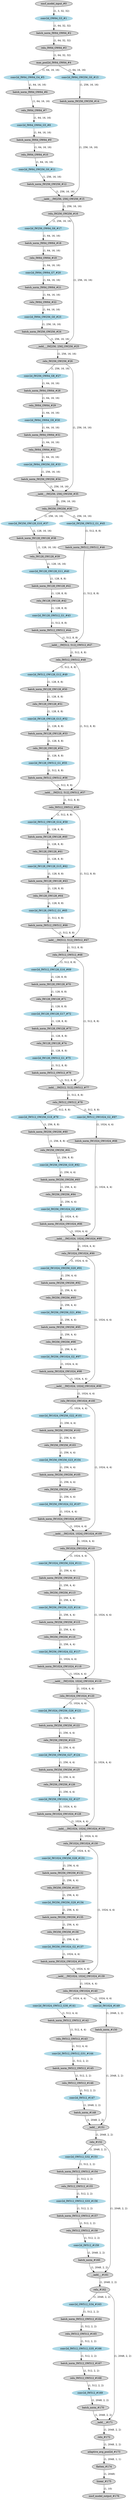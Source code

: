 strict digraph  {
"0 /nncf_model_input_0" [id=0, label="nncf_model_input_#0", style=filled, type=nncf_model_input];
"1 ResNet/NNCFConv2d[conv1]/conv2d_0" [color=lightblue, id=1, label="conv2d_OW64_G3_#1", style=filled, type=conv2d];
"2 ResNet/NNCFBatchNorm[bn1]/batch_norm_0" [id=2, label="batch_norm_IW64_OW64_#2", style=filled, type=batch_norm];
"3 ResNet/relu_0" [id=3, label="relu_IW64_OW64_#3", style=filled, type=relu];
"4 ResNet/MaxPool2d[maxpool]/max_pool2d_0" [id=4, label="max_pool2d_IW64_OW64_#4", style=filled, type=max_pool2d];
"5 ResNet/Sequential[layer1]/Bottleneck[0]/NNCFConv2d[conv1]/conv2d_0" [color=lightblue, id=5, label="conv2d_IW64_OW64_G4_#5", style=filled, type=conv2d];
"6 ResNet/Sequential[layer1]/Bottleneck[0]/NNCFBatchNorm[bn1]/batch_norm_0" [id=6, label="batch_norm_IW64_OW64_#6", style=filled, type=batch_norm];
"7 ResNet/Sequential[layer1]/Bottleneck[0]/relu_0" [id=7, label="relu_IW64_OW64_#7", style=filled, type=relu];
"8 ResNet/Sequential[layer1]/Bottleneck[0]/NNCFConv2d[conv2]/conv2d_0" [color=lightblue, id=8, label="conv2d_IW64_OW64_G5_#8", style=filled, type=conv2d];
"9 ResNet/Sequential[layer1]/Bottleneck[0]/NNCFBatchNorm[bn2]/batch_norm_0" [id=9, label="batch_norm_IW64_OW64_#9", style=filled, type=batch_norm];
"10 ResNet/Sequential[layer1]/Bottleneck[0]/relu_1" [id=10, label="relu_IW64_OW64_#10", style=filled, type=relu];
"11 ResNet/Sequential[layer1]/Bottleneck[0]/NNCFConv2d[conv3]/conv2d_0" [color=lightblue, id=11, label="conv2d_IW64_OW256_G0_#11", style=filled, type=conv2d];
"12 ResNet/Sequential[layer1]/Bottleneck[0]/NNCFBatchNorm[bn3]/batch_norm_0" [id=12, label="batch_norm_IW256_OW256_#12", style=filled, type=batch_norm];
"13 ResNet/Sequential[layer1]/Bottleneck[0]/Sequential[shortcut]/NNCFConv2d[0]/conv2d_0" [color=lightblue, id=13, label="conv2d_IW64_OW256_G0_#13", style=filled, type=conv2d];
"14 ResNet/Sequential[layer1]/Bottleneck[0]/Sequential[shortcut]/NNCFBatchNorm[1]/batch_norm_0" [id=14, label="batch_norm_IW256_OW256_#14", style=filled, type=batch_norm];
"15 ResNet/Sequential[layer1]/Bottleneck[0]/__iadd___0" [id=15, label="__iadd___IW[256, 256]_OW256_#15", style=filled, type=__iadd__];
"16 ResNet/Sequential[layer1]/Bottleneck[0]/relu_2" [id=16, label="relu_IW256_OW256_#16", style=filled, type=relu];
"17 ResNet/Sequential[layer1]/Bottleneck[1]/NNCFConv2d[conv1]/conv2d_0" [color=lightblue, id=17, label="conv2d_IW256_OW64_G6_#17", style=filled, type=conv2d];
"18 ResNet/Sequential[layer1]/Bottleneck[1]/NNCFBatchNorm[bn1]/batch_norm_0" [id=18, label="batch_norm_IW64_OW64_#18", style=filled, type=batch_norm];
"19 ResNet/Sequential[layer1]/Bottleneck[1]/relu_0" [id=19, label="relu_IW64_OW64_#19", style=filled, type=relu];
"20 ResNet/Sequential[layer1]/Bottleneck[1]/NNCFConv2d[conv2]/conv2d_0" [color=lightblue, id=20, label="conv2d_IW64_OW64_G7_#20", style=filled, type=conv2d];
"21 ResNet/Sequential[layer1]/Bottleneck[1]/NNCFBatchNorm[bn2]/batch_norm_0" [id=21, label="batch_norm_IW64_OW64_#21", style=filled, type=batch_norm];
"22 ResNet/Sequential[layer1]/Bottleneck[1]/relu_1" [id=22, label="relu_IW64_OW64_#22", style=filled, type=relu];
"23 ResNet/Sequential[layer1]/Bottleneck[1]/NNCFConv2d[conv3]/conv2d_0" [color=lightblue, id=23, label="conv2d_IW64_OW256_G0_#23", style=filled, type=conv2d];
"24 ResNet/Sequential[layer1]/Bottleneck[1]/NNCFBatchNorm[bn3]/batch_norm_0" [id=24, label="batch_norm_IW256_OW256_#24", style=filled, type=batch_norm];
"25 ResNet/Sequential[layer1]/Bottleneck[1]/__iadd___0" [id=25, label="__iadd___IW[256, 256]_OW256_#25", style=filled, type=__iadd__];
"26 ResNet/Sequential[layer1]/Bottleneck[1]/relu_2" [id=26, label="relu_IW256_OW256_#26", style=filled, type=relu];
"27 ResNet/Sequential[layer1]/Bottleneck[2]/NNCFConv2d[conv1]/conv2d_0" [color=lightblue, id=27, label="conv2d_IW256_OW64_G8_#27", style=filled, type=conv2d];
"28 ResNet/Sequential[layer1]/Bottleneck[2]/NNCFBatchNorm[bn1]/batch_norm_0" [id=28, label="batch_norm_IW64_OW64_#28", style=filled, type=batch_norm];
"29 ResNet/Sequential[layer1]/Bottleneck[2]/relu_0" [id=29, label="relu_IW64_OW64_#29", style=filled, type=relu];
"30 ResNet/Sequential[layer1]/Bottleneck[2]/NNCFConv2d[conv2]/conv2d_0" [color=lightblue, id=30, label="conv2d_IW64_OW64_G9_#30", style=filled, type=conv2d];
"31 ResNet/Sequential[layer1]/Bottleneck[2]/NNCFBatchNorm[bn2]/batch_norm_0" [id=31, label="batch_norm_IW64_OW64_#31", style=filled, type=batch_norm];
"32 ResNet/Sequential[layer1]/Bottleneck[2]/relu_1" [id=32, label="relu_IW64_OW64_#32", style=filled, type=relu];
"33 ResNet/Sequential[layer1]/Bottleneck[2]/NNCFConv2d[conv3]/conv2d_0" [color=lightblue, id=33, label="conv2d_IW64_OW256_G0_#33", style=filled, type=conv2d];
"34 ResNet/Sequential[layer1]/Bottleneck[2]/NNCFBatchNorm[bn3]/batch_norm_0" [id=34, label="batch_norm_IW256_OW256_#34", style=filled, type=batch_norm];
"35 ResNet/Sequential[layer1]/Bottleneck[2]/__iadd___0" [id=35, label="__iadd___IW[256, 256]_OW256_#35", style=filled, type=__iadd__];
"36 ResNet/Sequential[layer1]/Bottleneck[2]/relu_2" [id=36, label="relu_IW256_OW256_#36", style=filled, type=relu];
"37 ResNet/Sequential[layer2]/Bottleneck[0]/NNCFConv2d[conv1]/conv2d_0" [color=lightblue, id=37, label="conv2d_IW256_OW128_G10_#37", style=filled, type=conv2d];
"38 ResNet/Sequential[layer2]/Bottleneck[0]/NNCFBatchNorm[bn1]/batch_norm_0" [id=38, label="batch_norm_IW128_OW128_#38", style=filled, type=batch_norm];
"39 ResNet/Sequential[layer2]/Bottleneck[0]/relu_0" [id=39, label="relu_IW128_OW128_#39", style=filled, type=relu];
"40 ResNet/Sequential[layer2]/Bottleneck[0]/NNCFConv2d[conv2]/conv2d_0" [color=lightblue, id=40, label="conv2d_IW128_OW128_G11_#40", style=filled, type=conv2d];
"41 ResNet/Sequential[layer2]/Bottleneck[0]/NNCFBatchNorm[bn2]/batch_norm_0" [id=41, label="batch_norm_IW128_OW128_#41", style=filled, type=batch_norm];
"42 ResNet/Sequential[layer2]/Bottleneck[0]/relu_1" [id=42, label="relu_IW128_OW128_#42", style=filled, type=relu];
"43 ResNet/Sequential[layer2]/Bottleneck[0]/NNCFConv2d[conv3]/conv2d_0" [color=lightblue, id=43, label="conv2d_IW128_OW512_G1_#43", style=filled, type=conv2d];
"44 ResNet/Sequential[layer2]/Bottleneck[0]/NNCFBatchNorm[bn3]/batch_norm_0" [id=44, label="batch_norm_IW512_OW512_#44", style=filled, type=batch_norm];
"45 ResNet/Sequential[layer2]/Bottleneck[0]/Sequential[shortcut]/NNCFConv2d[0]/conv2d_0" [color=lightblue, id=45, label="conv2d_IW256_OW512_G1_#45", style=filled, type=conv2d];
"46 ResNet/Sequential[layer2]/Bottleneck[0]/Sequential[shortcut]/NNCFBatchNorm[1]/batch_norm_0" [id=46, label="batch_norm_IW512_OW512_#46", style=filled, type=batch_norm];
"47 ResNet/Sequential[layer2]/Bottleneck[0]/__iadd___0" [id=47, label="__iadd___IW[512, 512]_OW512_#47", style=filled, type=__iadd__];
"48 ResNet/Sequential[layer2]/Bottleneck[0]/relu_2" [id=48, label="relu_IW512_OW512_#48", style=filled, type=relu];
"49 ResNet/Sequential[layer2]/Bottleneck[1]/NNCFConv2d[conv1]/conv2d_0" [color=lightblue, id=49, label="conv2d_IW512_OW128_G12_#49", style=filled, type=conv2d];
"50 ResNet/Sequential[layer2]/Bottleneck[1]/NNCFBatchNorm[bn1]/batch_norm_0" [id=50, label="batch_norm_IW128_OW128_#50", style=filled, type=batch_norm];
"51 ResNet/Sequential[layer2]/Bottleneck[1]/relu_0" [id=51, label="relu_IW128_OW128_#51", style=filled, type=relu];
"52 ResNet/Sequential[layer2]/Bottleneck[1]/NNCFConv2d[conv2]/conv2d_0" [color=lightblue, id=52, label="conv2d_IW128_OW128_G13_#52", style=filled, type=conv2d];
"53 ResNet/Sequential[layer2]/Bottleneck[1]/NNCFBatchNorm[bn2]/batch_norm_0" [id=53, label="batch_norm_IW128_OW128_#53", style=filled, type=batch_norm];
"54 ResNet/Sequential[layer2]/Bottleneck[1]/relu_1" [id=54, label="relu_IW128_OW128_#54", style=filled, type=relu];
"55 ResNet/Sequential[layer2]/Bottleneck[1]/NNCFConv2d[conv3]/conv2d_0" [color=lightblue, id=55, label="conv2d_IW128_OW512_G1_#55", style=filled, type=conv2d];
"56 ResNet/Sequential[layer2]/Bottleneck[1]/NNCFBatchNorm[bn3]/batch_norm_0" [id=56, label="batch_norm_IW512_OW512_#56", style=filled, type=batch_norm];
"57 ResNet/Sequential[layer2]/Bottleneck[1]/__iadd___0" [id=57, label="__iadd___IW[512, 512]_OW512_#57", style=filled, type=__iadd__];
"58 ResNet/Sequential[layer2]/Bottleneck[1]/relu_2" [id=58, label="relu_IW512_OW512_#58", style=filled, type=relu];
"59 ResNet/Sequential[layer2]/Bottleneck[2]/NNCFConv2d[conv1]/conv2d_0" [color=lightblue, id=59, label="conv2d_IW512_OW128_G14_#59", style=filled, type=conv2d];
"60 ResNet/Sequential[layer2]/Bottleneck[2]/NNCFBatchNorm[bn1]/batch_norm_0" [id=60, label="batch_norm_IW128_OW128_#60", style=filled, type=batch_norm];
"61 ResNet/Sequential[layer2]/Bottleneck[2]/relu_0" [id=61, label="relu_IW128_OW128_#61", style=filled, type=relu];
"62 ResNet/Sequential[layer2]/Bottleneck[2]/NNCFConv2d[conv2]/conv2d_0" [color=lightblue, id=62, label="conv2d_IW128_OW128_G15_#62", style=filled, type=conv2d];
"63 ResNet/Sequential[layer2]/Bottleneck[2]/NNCFBatchNorm[bn2]/batch_norm_0" [id=63, label="batch_norm_IW128_OW128_#63", style=filled, type=batch_norm];
"64 ResNet/Sequential[layer2]/Bottleneck[2]/relu_1" [id=64, label="relu_IW128_OW128_#64", style=filled, type=relu];
"65 ResNet/Sequential[layer2]/Bottleneck[2]/NNCFConv2d[conv3]/conv2d_0" [color=lightblue, id=65, label="conv2d_IW128_OW512_G1_#65", style=filled, type=conv2d];
"66 ResNet/Sequential[layer2]/Bottleneck[2]/NNCFBatchNorm[bn3]/batch_norm_0" [id=66, label="batch_norm_IW512_OW512_#66", style=filled, type=batch_norm];
"67 ResNet/Sequential[layer2]/Bottleneck[2]/__iadd___0" [id=67, label="__iadd___IW[512, 512]_OW512_#67", style=filled, type=__iadd__];
"68 ResNet/Sequential[layer2]/Bottleneck[2]/relu_2" [id=68, label="relu_IW512_OW512_#68", style=filled, type=relu];
"69 ResNet/Sequential[layer2]/Bottleneck[3]/NNCFConv2d[conv1]/conv2d_0" [color=lightblue, id=69, label="conv2d_IW512_OW128_G16_#69", style=filled, type=conv2d];
"70 ResNet/Sequential[layer2]/Bottleneck[3]/NNCFBatchNorm[bn1]/batch_norm_0" [id=70, label="batch_norm_IW128_OW128_#70", style=filled, type=batch_norm];
"71 ResNet/Sequential[layer2]/Bottleneck[3]/relu_0" [id=71, label="relu_IW128_OW128_#71", style=filled, type=relu];
"72 ResNet/Sequential[layer2]/Bottleneck[3]/NNCFConv2d[conv2]/conv2d_0" [color=lightblue, id=72, label="conv2d_IW128_OW128_G17_#72", style=filled, type=conv2d];
"73 ResNet/Sequential[layer2]/Bottleneck[3]/NNCFBatchNorm[bn2]/batch_norm_0" [id=73, label="batch_norm_IW128_OW128_#73", style=filled, type=batch_norm];
"74 ResNet/Sequential[layer2]/Bottleneck[3]/relu_1" [id=74, label="relu_IW128_OW128_#74", style=filled, type=relu];
"75 ResNet/Sequential[layer2]/Bottleneck[3]/NNCFConv2d[conv3]/conv2d_0" [color=lightblue, id=75, label="conv2d_IW128_OW512_G1_#75", style=filled, type=conv2d];
"76 ResNet/Sequential[layer2]/Bottleneck[3]/NNCFBatchNorm[bn3]/batch_norm_0" [id=76, label="batch_norm_IW512_OW512_#76", style=filled, type=batch_norm];
"77 ResNet/Sequential[layer2]/Bottleneck[3]/__iadd___0" [id=77, label="__iadd___IW[512, 512]_OW512_#77", style=filled, type=__iadd__];
"78 ResNet/Sequential[layer2]/Bottleneck[3]/relu_2" [id=78, label="relu_IW512_OW512_#78", style=filled, type=relu];
"79 ResNet/Sequential[layer3]/Bottleneck[0]/NNCFConv2d[conv1]/conv2d_0" [color=lightblue, id=79, label="conv2d_IW512_OW256_G18_#79", style=filled, type=conv2d];
"80 ResNet/Sequential[layer3]/Bottleneck[0]/NNCFBatchNorm[bn1]/batch_norm_0" [id=80, label="batch_norm_IW256_OW256_#80", style=filled, type=batch_norm];
"81 ResNet/Sequential[layer3]/Bottleneck[0]/relu_0" [id=81, label="relu_IW256_OW256_#81", style=filled, type=relu];
"82 ResNet/Sequential[layer3]/Bottleneck[0]/NNCFConv2d[conv2]/conv2d_0" [color=lightblue, id=82, label="conv2d_IW256_OW256_G19_#82", style=filled, type=conv2d];
"83 ResNet/Sequential[layer3]/Bottleneck[0]/NNCFBatchNorm[bn2]/batch_norm_0" [id=83, label="batch_norm_IW256_OW256_#83", style=filled, type=batch_norm];
"84 ResNet/Sequential[layer3]/Bottleneck[0]/relu_1" [id=84, label="relu_IW256_OW256_#84", style=filled, type=relu];
"85 ResNet/Sequential[layer3]/Bottleneck[0]/NNCFConv2d[conv3]/conv2d_0" [color=lightblue, id=85, label="conv2d_IW256_OW1024_G2_#85", style=filled, type=conv2d];
"86 ResNet/Sequential[layer3]/Bottleneck[0]/NNCFBatchNorm[bn3]/batch_norm_0" [id=86, label="batch_norm_IW1024_OW1024_#86", style=filled, type=batch_norm];
"87 ResNet/Sequential[layer3]/Bottleneck[0]/Sequential[shortcut]/NNCFConv2d[0]/conv2d_0" [color=lightblue, id=87, label="conv2d_IW512_OW1024_G2_#87", style=filled, type=conv2d];
"88 ResNet/Sequential[layer3]/Bottleneck[0]/Sequential[shortcut]/NNCFBatchNorm[1]/batch_norm_0" [id=88, label="batch_norm_IW1024_OW1024_#88", style=filled, type=batch_norm];
"89 ResNet/Sequential[layer3]/Bottleneck[0]/__iadd___0" [id=89, label="__iadd___IW[1024, 1024]_OW1024_#89", style=filled, type=__iadd__];
"90 ResNet/Sequential[layer3]/Bottleneck[0]/relu_2" [id=90, label="relu_IW1024_OW1024_#90", style=filled, type=relu];
"91 ResNet/Sequential[layer3]/Bottleneck[1]/NNCFConv2d[conv1]/conv2d_0" [color=lightblue, id=91, label="conv2d_IW1024_OW256_G20_#91", style=filled, type=conv2d];
"92 ResNet/Sequential[layer3]/Bottleneck[1]/NNCFBatchNorm[bn1]/batch_norm_0" [id=92, label="batch_norm_IW256_OW256_#92", style=filled, type=batch_norm];
"93 ResNet/Sequential[layer3]/Bottleneck[1]/relu_0" [id=93, label="relu_IW256_OW256_#93", style=filled, type=relu];
"94 ResNet/Sequential[layer3]/Bottleneck[1]/NNCFConv2d[conv2]/conv2d_0" [color=lightblue, id=94, label="conv2d_IW256_OW256_G21_#94", style=filled, type=conv2d];
"95 ResNet/Sequential[layer3]/Bottleneck[1]/NNCFBatchNorm[bn2]/batch_norm_0" [id=95, label="batch_norm_IW256_OW256_#95", style=filled, type=batch_norm];
"96 ResNet/Sequential[layer3]/Bottleneck[1]/relu_1" [id=96, label="relu_IW256_OW256_#96", style=filled, type=relu];
"97 ResNet/Sequential[layer3]/Bottleneck[1]/NNCFConv2d[conv3]/conv2d_0" [color=lightblue, id=97, label="conv2d_IW256_OW1024_G2_#97", style=filled, type=conv2d];
"98 ResNet/Sequential[layer3]/Bottleneck[1]/NNCFBatchNorm[bn3]/batch_norm_0" [id=98, label="batch_norm_IW1024_OW1024_#98", style=filled, type=batch_norm];
"99 ResNet/Sequential[layer3]/Bottleneck[1]/__iadd___0" [id=99, label="__iadd___IW[1024, 1024]_OW1024_#99", style=filled, type=__iadd__];
"100 ResNet/Sequential[layer3]/Bottleneck[1]/relu_2" [id=100, label="relu_IW1024_OW1024_#100", style=filled, type=relu];
"101 ResNet/Sequential[layer3]/Bottleneck[2]/NNCFConv2d[conv1]/conv2d_0" [color=lightblue, id=101, label="conv2d_IW1024_OW256_G22_#101", style=filled, type=conv2d];
"102 ResNet/Sequential[layer3]/Bottleneck[2]/NNCFBatchNorm[bn1]/batch_norm_0" [id=102, label="batch_norm_IW256_OW256_#102", style=filled, type=batch_norm];
"103 ResNet/Sequential[layer3]/Bottleneck[2]/relu_0" [id=103, label="relu_IW256_OW256_#103", style=filled, type=relu];
"104 ResNet/Sequential[layer3]/Bottleneck[2]/NNCFConv2d[conv2]/conv2d_0" [color=lightblue, id=104, label="conv2d_IW256_OW256_G23_#104", style=filled, type=conv2d];
"105 ResNet/Sequential[layer3]/Bottleneck[2]/NNCFBatchNorm[bn2]/batch_norm_0" [id=105, label="batch_norm_IW256_OW256_#105", style=filled, type=batch_norm];
"106 ResNet/Sequential[layer3]/Bottleneck[2]/relu_1" [id=106, label="relu_IW256_OW256_#106", style=filled, type=relu];
"107 ResNet/Sequential[layer3]/Bottleneck[2]/NNCFConv2d[conv3]/conv2d_0" [color=lightblue, id=107, label="conv2d_IW256_OW1024_G2_#107", style=filled, type=conv2d];
"108 ResNet/Sequential[layer3]/Bottleneck[2]/NNCFBatchNorm[bn3]/batch_norm_0" [id=108, label="batch_norm_IW1024_OW1024_#108", style=filled, type=batch_norm];
"109 ResNet/Sequential[layer3]/Bottleneck[2]/__iadd___0" [id=109, label="__iadd___IW[1024, 1024]_OW1024_#109", style=filled, type=__iadd__];
"110 ResNet/Sequential[layer3]/Bottleneck[2]/relu_2" [id=110, label="relu_IW1024_OW1024_#110", style=filled, type=relu];
"111 ResNet/Sequential[layer3]/Bottleneck[3]/NNCFConv2d[conv1]/conv2d_0" [color=lightblue, id=111, label="conv2d_IW1024_OW256_G24_#111", style=filled, type=conv2d];
"112 ResNet/Sequential[layer3]/Bottleneck[3]/NNCFBatchNorm[bn1]/batch_norm_0" [id=112, label="batch_norm_IW256_OW256_#112", style=filled, type=batch_norm];
"113 ResNet/Sequential[layer3]/Bottleneck[3]/relu_0" [id=113, label="relu_IW256_OW256_#113", style=filled, type=relu];
"114 ResNet/Sequential[layer3]/Bottleneck[3]/NNCFConv2d[conv2]/conv2d_0" [color=lightblue, id=114, label="conv2d_IW256_OW256_G25_#114", style=filled, type=conv2d];
"115 ResNet/Sequential[layer3]/Bottleneck[3]/NNCFBatchNorm[bn2]/batch_norm_0" [id=115, label="batch_norm_IW256_OW256_#115", style=filled, type=batch_norm];
"116 ResNet/Sequential[layer3]/Bottleneck[3]/relu_1" [id=116, label="relu_IW256_OW256_#116", style=filled, type=relu];
"117 ResNet/Sequential[layer3]/Bottleneck[3]/NNCFConv2d[conv3]/conv2d_0" [color=lightblue, id=117, label="conv2d_IW256_OW1024_G2_#117", style=filled, type=conv2d];
"118 ResNet/Sequential[layer3]/Bottleneck[3]/NNCFBatchNorm[bn3]/batch_norm_0" [id=118, label="batch_norm_IW1024_OW1024_#118", style=filled, type=batch_norm];
"119 ResNet/Sequential[layer3]/Bottleneck[3]/__iadd___0" [id=119, label="__iadd___IW[1024, 1024]_OW1024_#119", style=filled, type=__iadd__];
"120 ResNet/Sequential[layer3]/Bottleneck[3]/relu_2" [id=120, label="relu_IW1024_OW1024_#120", style=filled, type=relu];
"121 ResNet/Sequential[layer3]/Bottleneck[4]/NNCFConv2d[conv1]/conv2d_0" [color=lightblue, id=121, label="conv2d_IW1024_OW256_G26_#121", style=filled, type=conv2d];
"122 ResNet/Sequential[layer3]/Bottleneck[4]/NNCFBatchNorm[bn1]/batch_norm_0" [id=122, label="batch_norm_IW256_OW256_#122", style=filled, type=batch_norm];
"123 ResNet/Sequential[layer3]/Bottleneck[4]/relu_0" [id=123, label="relu_IW256_OW256_#123", style=filled, type=relu];
"124 ResNet/Sequential[layer3]/Bottleneck[4]/NNCFConv2d[conv2]/conv2d_0" [color=lightblue, id=124, label="conv2d_IW256_OW256_G27_#124", style=filled, type=conv2d];
"125 ResNet/Sequential[layer3]/Bottleneck[4]/NNCFBatchNorm[bn2]/batch_norm_0" [id=125, label="batch_norm_IW256_OW256_#125", style=filled, type=batch_norm];
"126 ResNet/Sequential[layer3]/Bottleneck[4]/relu_1" [id=126, label="relu_IW256_OW256_#126", style=filled, type=relu];
"127 ResNet/Sequential[layer3]/Bottleneck[4]/NNCFConv2d[conv3]/conv2d_0" [color=lightblue, id=127, label="conv2d_IW256_OW1024_G2_#127", style=filled, type=conv2d];
"128 ResNet/Sequential[layer3]/Bottleneck[4]/NNCFBatchNorm[bn3]/batch_norm_0" [id=128, label="batch_norm_IW1024_OW1024_#128", style=filled, type=batch_norm];
"129 ResNet/Sequential[layer3]/Bottleneck[4]/__iadd___0" [id=129, label="__iadd___IW[1024, 1024]_OW1024_#129", style=filled, type=__iadd__];
"130 ResNet/Sequential[layer3]/Bottleneck[4]/relu_2" [id=130, label="relu_IW1024_OW1024_#130", style=filled, type=relu];
"131 ResNet/Sequential[layer3]/Bottleneck[5]/NNCFConv2d[conv1]/conv2d_0" [color=lightblue, id=131, label="conv2d_IW1024_OW256_G28_#131", style=filled, type=conv2d];
"132 ResNet/Sequential[layer3]/Bottleneck[5]/NNCFBatchNorm[bn1]/batch_norm_0" [id=132, label="batch_norm_IW256_OW256_#132", style=filled, type=batch_norm];
"133 ResNet/Sequential[layer3]/Bottleneck[5]/relu_0" [id=133, label="relu_IW256_OW256_#133", style=filled, type=relu];
"134 ResNet/Sequential[layer3]/Bottleneck[5]/NNCFConv2d[conv2]/conv2d_0" [color=lightblue, id=134, label="conv2d_IW256_OW256_G29_#134", style=filled, type=conv2d];
"135 ResNet/Sequential[layer3]/Bottleneck[5]/NNCFBatchNorm[bn2]/batch_norm_0" [id=135, label="batch_norm_IW256_OW256_#135", style=filled, type=batch_norm];
"136 ResNet/Sequential[layer3]/Bottleneck[5]/relu_1" [id=136, label="relu_IW256_OW256_#136", style=filled, type=relu];
"137 ResNet/Sequential[layer3]/Bottleneck[5]/NNCFConv2d[conv3]/conv2d_0" [color=lightblue, id=137, label="conv2d_IW256_OW1024_G2_#137", style=filled, type=conv2d];
"138 ResNet/Sequential[layer3]/Bottleneck[5]/NNCFBatchNorm[bn3]/batch_norm_0" [id=138, label="batch_norm_IW1024_OW1024_#138", style=filled, type=batch_norm];
"139 ResNet/Sequential[layer3]/Bottleneck[5]/__iadd___0" [id=139, label="__iadd___IW[1024, 1024]_OW1024_#139", style=filled, type=__iadd__];
"140 ResNet/Sequential[layer3]/Bottleneck[5]/relu_2" [id=140, label="relu_IW1024_OW1024_#140", style=filled, type=relu];
"141 ResNet/Sequential[layer4]/Bottleneck[0]/NNCFConv2d[conv1]/conv2d_0" [color=lightblue, id=141, label="conv2d_IW1024_OW512_G30_#141", style=filled, type=conv2d];
"142 ResNet/Sequential[layer4]/Bottleneck[0]/NNCFBatchNorm[bn1]/batch_norm_0" [id=142, label="batch_norm_IW512_OW512_#142", style=filled, type=batch_norm];
"143 ResNet/Sequential[layer4]/Bottleneck[0]/relu_0" [id=143, label="relu_IW512_OW512_#143", style=filled, type=relu];
"144 ResNet/Sequential[layer4]/Bottleneck[0]/NNCFConv2d[conv2]/conv2d_0" [color=lightblue, id=144, label="conv2d_IW512_OW512_G31_#144", style=filled, type=conv2d];
"145 ResNet/Sequential[layer4]/Bottleneck[0]/NNCFBatchNorm[bn2]/batch_norm_0" [id=145, label="batch_norm_IW512_OW512_#145", style=filled, type=batch_norm];
"146 ResNet/Sequential[layer4]/Bottleneck[0]/relu_1" [id=146, label="relu_IW512_OW512_#146", style=filled, type=relu];
"147 ResNet/Sequential[layer4]/Bottleneck[0]/NNCFConv2d[conv3]/conv2d_0" [color=lightblue, id=147, label="conv2d_IW512_#147", style=filled, type=conv2d];
"148 ResNet/Sequential[layer4]/Bottleneck[0]/NNCFBatchNorm[bn3]/batch_norm_0" [id=148, label="batch_norm_#148", style=filled, type=batch_norm];
"149 ResNet/Sequential[layer4]/Bottleneck[0]/Sequential[shortcut]/NNCFConv2d[0]/conv2d_0" [color=lightblue, id=149, label="conv2d_IW1024_#149", style=filled, type=conv2d];
"150 ResNet/Sequential[layer4]/Bottleneck[0]/Sequential[shortcut]/NNCFBatchNorm[1]/batch_norm_0" [id=150, label="batch_norm_#150", style=filled, type=batch_norm];
"151 ResNet/Sequential[layer4]/Bottleneck[0]/__iadd___0" [id=151, label="__iadd___#151", style=filled, type=__iadd__];
"152 ResNet/Sequential[layer4]/Bottleneck[0]/relu_2" [id=152, label="relu_#152", style=filled, type=relu];
"153 ResNet/Sequential[layer4]/Bottleneck[1]/NNCFConv2d[conv1]/conv2d_0" [color=lightblue, id=153, label="conv2d_OW512_G32_#153", style=filled, type=conv2d];
"154 ResNet/Sequential[layer4]/Bottleneck[1]/NNCFBatchNorm[bn1]/batch_norm_0" [id=154, label="batch_norm_IW512_OW512_#154", style=filled, type=batch_norm];
"155 ResNet/Sequential[layer4]/Bottleneck[1]/relu_0" [id=155, label="relu_IW512_OW512_#155", style=filled, type=relu];
"156 ResNet/Sequential[layer4]/Bottleneck[1]/NNCFConv2d[conv2]/conv2d_0" [color=lightblue, id=156, label="conv2d_IW512_OW512_G33_#156", style=filled, type=conv2d];
"157 ResNet/Sequential[layer4]/Bottleneck[1]/NNCFBatchNorm[bn2]/batch_norm_0" [id=157, label="batch_norm_IW512_OW512_#157", style=filled, type=batch_norm];
"158 ResNet/Sequential[layer4]/Bottleneck[1]/relu_1" [id=158, label="relu_IW512_OW512_#158", style=filled, type=relu];
"159 ResNet/Sequential[layer4]/Bottleneck[1]/NNCFConv2d[conv3]/conv2d_0" [color=lightblue, id=159, label="conv2d_IW512_#159", style=filled, type=conv2d];
"160 ResNet/Sequential[layer4]/Bottleneck[1]/NNCFBatchNorm[bn3]/batch_norm_0" [id=160, label="batch_norm_#160", style=filled, type=batch_norm];
"161 ResNet/Sequential[layer4]/Bottleneck[1]/__iadd___0" [id=161, label="__iadd___#161", style=filled, type=__iadd__];
"162 ResNet/Sequential[layer4]/Bottleneck[1]/relu_2" [id=162, label="relu_#162", style=filled, type=relu];
"163 ResNet/Sequential[layer4]/Bottleneck[2]/NNCFConv2d[conv1]/conv2d_0" [color=lightblue, id=163, label="conv2d_OW512_G34_#163", style=filled, type=conv2d];
"164 ResNet/Sequential[layer4]/Bottleneck[2]/NNCFBatchNorm[bn1]/batch_norm_0" [id=164, label="batch_norm_IW512_OW512_#164", style=filled, type=batch_norm];
"165 ResNet/Sequential[layer4]/Bottleneck[2]/relu_0" [id=165, label="relu_IW512_OW512_#165", style=filled, type=relu];
"166 ResNet/Sequential[layer4]/Bottleneck[2]/NNCFConv2d[conv2]/conv2d_0" [color=lightblue, id=166, label="conv2d_IW512_OW512_G35_#166", style=filled, type=conv2d];
"167 ResNet/Sequential[layer4]/Bottleneck[2]/NNCFBatchNorm[bn2]/batch_norm_0" [id=167, label="batch_norm_IW512_OW512_#167", style=filled, type=batch_norm];
"168 ResNet/Sequential[layer4]/Bottleneck[2]/relu_1" [id=168, label="relu_IW512_OW512_#168", style=filled, type=relu];
"169 ResNet/Sequential[layer4]/Bottleneck[2]/NNCFConv2d[conv3]/conv2d_0" [color=lightblue, id=169, label="conv2d_IW512_#169", style=filled, type=conv2d];
"170 ResNet/Sequential[layer4]/Bottleneck[2]/NNCFBatchNorm[bn3]/batch_norm_0" [id=170, label="batch_norm_#170", style=filled, type=batch_norm];
"171 ResNet/Sequential[layer4]/Bottleneck[2]/__iadd___0" [id=171, label="__iadd___#171", style=filled, type=__iadd__];
"172 ResNet/Sequential[layer4]/Bottleneck[2]/relu_2" [id=172, label="relu_#172", style=filled, type=relu];
"173 ResNet/AdaptiveAvgPool2d[avgpool]/adaptive_avg_pool2d_0" [id=173, label="adaptive_avg_pool2d_#173", style=filled, type=adaptive_avg_pool2d];
"174 ResNet/flatten_0" [id=174, label="flatten_#174", style=filled, type=flatten];
"175 ResNet/NNCFLinear[linear]/linear_0" [id=175, label="linear_#175", style=filled, type=linear];
"176 /nncf_model_output_0" [id=176, label="nncf_model_output_#176", style=filled, type=nncf_model_output];
"0 /nncf_model_input_0" -> "1 ResNet/NNCFConv2d[conv1]/conv2d_0"  [label="(1, 3, 32, 32)", style=solid];
"1 ResNet/NNCFConv2d[conv1]/conv2d_0" -> "2 ResNet/NNCFBatchNorm[bn1]/batch_norm_0"  [label="(1, 64, 32, 32)", style=solid];
"2 ResNet/NNCFBatchNorm[bn1]/batch_norm_0" -> "3 ResNet/relu_0"  [label="(1, 64, 32, 32)", style=solid];
"3 ResNet/relu_0" -> "4 ResNet/MaxPool2d[maxpool]/max_pool2d_0"  [label="(1, 64, 32, 32)", style=solid];
"4 ResNet/MaxPool2d[maxpool]/max_pool2d_0" -> "5 ResNet/Sequential[layer1]/Bottleneck[0]/NNCFConv2d[conv1]/conv2d_0"  [label="(1, 64, 16, 16)", style=solid];
"5 ResNet/Sequential[layer1]/Bottleneck[0]/NNCFConv2d[conv1]/conv2d_0" -> "6 ResNet/Sequential[layer1]/Bottleneck[0]/NNCFBatchNorm[bn1]/batch_norm_0"  [label="(1, 64, 16, 16)", style=solid];
"6 ResNet/Sequential[layer1]/Bottleneck[0]/NNCFBatchNorm[bn1]/batch_norm_0" -> "7 ResNet/Sequential[layer1]/Bottleneck[0]/relu_0"  [label="(1, 64, 16, 16)", style=solid];
"7 ResNet/Sequential[layer1]/Bottleneck[0]/relu_0" -> "8 ResNet/Sequential[layer1]/Bottleneck[0]/NNCFConv2d[conv2]/conv2d_0"  [label="(1, 64, 16, 16)", style=solid];
"8 ResNet/Sequential[layer1]/Bottleneck[0]/NNCFConv2d[conv2]/conv2d_0" -> "9 ResNet/Sequential[layer1]/Bottleneck[0]/NNCFBatchNorm[bn2]/batch_norm_0"  [label="(1, 64, 16, 16)", style=solid];
"4 ResNet/MaxPool2d[maxpool]/max_pool2d_0" -> "13 ResNet/Sequential[layer1]/Bottleneck[0]/Sequential[shortcut]/NNCFConv2d[0]/conv2d_0"  [label="(1, 64, 16, 16)", style=solid];
"9 ResNet/Sequential[layer1]/Bottleneck[0]/NNCFBatchNorm[bn2]/batch_norm_0" -> "10 ResNet/Sequential[layer1]/Bottleneck[0]/relu_1"  [label="(1, 64, 16, 16)", style=solid];
"10 ResNet/Sequential[layer1]/Bottleneck[0]/relu_1" -> "11 ResNet/Sequential[layer1]/Bottleneck[0]/NNCFConv2d[conv3]/conv2d_0"  [label="(1, 64, 16, 16)", style=solid];
"11 ResNet/Sequential[layer1]/Bottleneck[0]/NNCFConv2d[conv3]/conv2d_0" -> "12 ResNet/Sequential[layer1]/Bottleneck[0]/NNCFBatchNorm[bn3]/batch_norm_0"  [label="(1, 256, 16, 16)", style=solid];
"12 ResNet/Sequential[layer1]/Bottleneck[0]/NNCFBatchNorm[bn3]/batch_norm_0" -> "15 ResNet/Sequential[layer1]/Bottleneck[0]/__iadd___0"  [label="(1, 256, 16, 16)", style=solid];
"13 ResNet/Sequential[layer1]/Bottleneck[0]/Sequential[shortcut]/NNCFConv2d[0]/conv2d_0" -> "14 ResNet/Sequential[layer1]/Bottleneck[0]/Sequential[shortcut]/NNCFBatchNorm[1]/batch_norm_0"  [label="(1, 256, 16, 16)", style=solid];
"14 ResNet/Sequential[layer1]/Bottleneck[0]/Sequential[shortcut]/NNCFBatchNorm[1]/batch_norm_0" -> "15 ResNet/Sequential[layer1]/Bottleneck[0]/__iadd___0"  [label="(1, 256, 16, 16)", style=solid];
"15 ResNet/Sequential[layer1]/Bottleneck[0]/__iadd___0" -> "16 ResNet/Sequential[layer1]/Bottleneck[0]/relu_2"  [label="(1, 256, 16, 16)", style=solid];
"16 ResNet/Sequential[layer1]/Bottleneck[0]/relu_2" -> "17 ResNet/Sequential[layer1]/Bottleneck[1]/NNCFConv2d[conv1]/conv2d_0"  [label="(1, 256, 16, 16)", style=solid];
"16 ResNet/Sequential[layer1]/Bottleneck[0]/relu_2" -> "25 ResNet/Sequential[layer1]/Bottleneck[1]/__iadd___0"  [label="(1, 256, 16, 16)", style=solid];
"17 ResNet/Sequential[layer1]/Bottleneck[1]/NNCFConv2d[conv1]/conv2d_0" -> "18 ResNet/Sequential[layer1]/Bottleneck[1]/NNCFBatchNorm[bn1]/batch_norm_0"  [label="(1, 64, 16, 16)", style=solid];
"18 ResNet/Sequential[layer1]/Bottleneck[1]/NNCFBatchNorm[bn1]/batch_norm_0" -> "19 ResNet/Sequential[layer1]/Bottleneck[1]/relu_0"  [label="(1, 64, 16, 16)", style=solid];
"19 ResNet/Sequential[layer1]/Bottleneck[1]/relu_0" -> "20 ResNet/Sequential[layer1]/Bottleneck[1]/NNCFConv2d[conv2]/conv2d_0"  [label="(1, 64, 16, 16)", style=solid];
"20 ResNet/Sequential[layer1]/Bottleneck[1]/NNCFConv2d[conv2]/conv2d_0" -> "21 ResNet/Sequential[layer1]/Bottleneck[1]/NNCFBatchNorm[bn2]/batch_norm_0"  [label="(1, 64, 16, 16)", style=solid];
"21 ResNet/Sequential[layer1]/Bottleneck[1]/NNCFBatchNorm[bn2]/batch_norm_0" -> "22 ResNet/Sequential[layer1]/Bottleneck[1]/relu_1"  [label="(1, 64, 16, 16)", style=solid];
"22 ResNet/Sequential[layer1]/Bottleneck[1]/relu_1" -> "23 ResNet/Sequential[layer1]/Bottleneck[1]/NNCFConv2d[conv3]/conv2d_0"  [label="(1, 64, 16, 16)", style=solid];
"23 ResNet/Sequential[layer1]/Bottleneck[1]/NNCFConv2d[conv3]/conv2d_0" -> "24 ResNet/Sequential[layer1]/Bottleneck[1]/NNCFBatchNorm[bn3]/batch_norm_0"  [label="(1, 256, 16, 16)", style=solid];
"24 ResNet/Sequential[layer1]/Bottleneck[1]/NNCFBatchNorm[bn3]/batch_norm_0" -> "25 ResNet/Sequential[layer1]/Bottleneck[1]/__iadd___0"  [label="(1, 256, 16, 16)", style=solid];
"25 ResNet/Sequential[layer1]/Bottleneck[1]/__iadd___0" -> "26 ResNet/Sequential[layer1]/Bottleneck[1]/relu_2"  [label="(1, 256, 16, 16)", style=solid];
"26 ResNet/Sequential[layer1]/Bottleneck[1]/relu_2" -> "27 ResNet/Sequential[layer1]/Bottleneck[2]/NNCFConv2d[conv1]/conv2d_0"  [label="(1, 256, 16, 16)", style=solid];
"26 ResNet/Sequential[layer1]/Bottleneck[1]/relu_2" -> "35 ResNet/Sequential[layer1]/Bottleneck[2]/__iadd___0"  [label="(1, 256, 16, 16)", style=solid];
"27 ResNet/Sequential[layer1]/Bottleneck[2]/NNCFConv2d[conv1]/conv2d_0" -> "28 ResNet/Sequential[layer1]/Bottleneck[2]/NNCFBatchNorm[bn1]/batch_norm_0"  [label="(1, 64, 16, 16)", style=solid];
"28 ResNet/Sequential[layer1]/Bottleneck[2]/NNCFBatchNorm[bn1]/batch_norm_0" -> "29 ResNet/Sequential[layer1]/Bottleneck[2]/relu_0"  [label="(1, 64, 16, 16)", style=solid];
"29 ResNet/Sequential[layer1]/Bottleneck[2]/relu_0" -> "30 ResNet/Sequential[layer1]/Bottleneck[2]/NNCFConv2d[conv2]/conv2d_0"  [label="(1, 64, 16, 16)", style=solid];
"30 ResNet/Sequential[layer1]/Bottleneck[2]/NNCFConv2d[conv2]/conv2d_0" -> "31 ResNet/Sequential[layer1]/Bottleneck[2]/NNCFBatchNorm[bn2]/batch_norm_0"  [label="(1, 64, 16, 16)", style=solid];
"31 ResNet/Sequential[layer1]/Bottleneck[2]/NNCFBatchNorm[bn2]/batch_norm_0" -> "32 ResNet/Sequential[layer1]/Bottleneck[2]/relu_1"  [label="(1, 64, 16, 16)", style=solid];
"32 ResNet/Sequential[layer1]/Bottleneck[2]/relu_1" -> "33 ResNet/Sequential[layer1]/Bottleneck[2]/NNCFConv2d[conv3]/conv2d_0"  [label="(1, 64, 16, 16)", style=solid];
"33 ResNet/Sequential[layer1]/Bottleneck[2]/NNCFConv2d[conv3]/conv2d_0" -> "34 ResNet/Sequential[layer1]/Bottleneck[2]/NNCFBatchNorm[bn3]/batch_norm_0"  [label="(1, 256, 16, 16)", style=solid];
"34 ResNet/Sequential[layer1]/Bottleneck[2]/NNCFBatchNorm[bn3]/batch_norm_0" -> "35 ResNet/Sequential[layer1]/Bottleneck[2]/__iadd___0"  [label="(1, 256, 16, 16)", style=solid];
"35 ResNet/Sequential[layer1]/Bottleneck[2]/__iadd___0" -> "36 ResNet/Sequential[layer1]/Bottleneck[2]/relu_2"  [label="(1, 256, 16, 16)", style=solid];
"36 ResNet/Sequential[layer1]/Bottleneck[2]/relu_2" -> "37 ResNet/Sequential[layer2]/Bottleneck[0]/NNCFConv2d[conv1]/conv2d_0"  [label="(1, 256, 16, 16)", style=solid];
"36 ResNet/Sequential[layer1]/Bottleneck[2]/relu_2" -> "45 ResNet/Sequential[layer2]/Bottleneck[0]/Sequential[shortcut]/NNCFConv2d[0]/conv2d_0"  [label="(1, 256, 16, 16)", style=solid];
"37 ResNet/Sequential[layer2]/Bottleneck[0]/NNCFConv2d[conv1]/conv2d_0" -> "38 ResNet/Sequential[layer2]/Bottleneck[0]/NNCFBatchNorm[bn1]/batch_norm_0"  [label="(1, 128, 16, 16)", style=solid];
"38 ResNet/Sequential[layer2]/Bottleneck[0]/NNCFBatchNorm[bn1]/batch_norm_0" -> "39 ResNet/Sequential[layer2]/Bottleneck[0]/relu_0"  [label="(1, 128, 16, 16)", style=solid];
"39 ResNet/Sequential[layer2]/Bottleneck[0]/relu_0" -> "40 ResNet/Sequential[layer2]/Bottleneck[0]/NNCFConv2d[conv2]/conv2d_0"  [label="(1, 128, 16, 16)", style=solid];
"40 ResNet/Sequential[layer2]/Bottleneck[0]/NNCFConv2d[conv2]/conv2d_0" -> "41 ResNet/Sequential[layer2]/Bottleneck[0]/NNCFBatchNorm[bn2]/batch_norm_0"  [label="(1, 128, 8, 8)", style=solid];
"41 ResNet/Sequential[layer2]/Bottleneck[0]/NNCFBatchNorm[bn2]/batch_norm_0" -> "42 ResNet/Sequential[layer2]/Bottleneck[0]/relu_1"  [label="(1, 128, 8, 8)", style=solid];
"42 ResNet/Sequential[layer2]/Bottleneck[0]/relu_1" -> "43 ResNet/Sequential[layer2]/Bottleneck[0]/NNCFConv2d[conv3]/conv2d_0"  [label="(1, 128, 8, 8)", style=solid];
"43 ResNet/Sequential[layer2]/Bottleneck[0]/NNCFConv2d[conv3]/conv2d_0" -> "44 ResNet/Sequential[layer2]/Bottleneck[0]/NNCFBatchNorm[bn3]/batch_norm_0"  [label="(1, 512, 8, 8)", style=solid];
"44 ResNet/Sequential[layer2]/Bottleneck[0]/NNCFBatchNorm[bn3]/batch_norm_0" -> "47 ResNet/Sequential[layer2]/Bottleneck[0]/__iadd___0"  [label="(1, 512, 8, 8)", style=solid];
"45 ResNet/Sequential[layer2]/Bottleneck[0]/Sequential[shortcut]/NNCFConv2d[0]/conv2d_0" -> "46 ResNet/Sequential[layer2]/Bottleneck[0]/Sequential[shortcut]/NNCFBatchNorm[1]/batch_norm_0"  [label="(1, 512, 8, 8)", style=solid];
"46 ResNet/Sequential[layer2]/Bottleneck[0]/Sequential[shortcut]/NNCFBatchNorm[1]/batch_norm_0" -> "47 ResNet/Sequential[layer2]/Bottleneck[0]/__iadd___0"  [label="(1, 512, 8, 8)", style=solid];
"47 ResNet/Sequential[layer2]/Bottleneck[0]/__iadd___0" -> "48 ResNet/Sequential[layer2]/Bottleneck[0]/relu_2"  [label="(1, 512, 8, 8)", style=solid];
"48 ResNet/Sequential[layer2]/Bottleneck[0]/relu_2" -> "49 ResNet/Sequential[layer2]/Bottleneck[1]/NNCFConv2d[conv1]/conv2d_0"  [label="(1, 512, 8, 8)", style=solid];
"48 ResNet/Sequential[layer2]/Bottleneck[0]/relu_2" -> "57 ResNet/Sequential[layer2]/Bottleneck[1]/__iadd___0"  [label="(1, 512, 8, 8)", style=solid];
"49 ResNet/Sequential[layer2]/Bottleneck[1]/NNCFConv2d[conv1]/conv2d_0" -> "50 ResNet/Sequential[layer2]/Bottleneck[1]/NNCFBatchNorm[bn1]/batch_norm_0"  [label="(1, 128, 8, 8)", style=solid];
"50 ResNet/Sequential[layer2]/Bottleneck[1]/NNCFBatchNorm[bn1]/batch_norm_0" -> "51 ResNet/Sequential[layer2]/Bottleneck[1]/relu_0"  [label="(1, 128, 8, 8)", style=solid];
"51 ResNet/Sequential[layer2]/Bottleneck[1]/relu_0" -> "52 ResNet/Sequential[layer2]/Bottleneck[1]/NNCFConv2d[conv2]/conv2d_0"  [label="(1, 128, 8, 8)", style=solid];
"52 ResNet/Sequential[layer2]/Bottleneck[1]/NNCFConv2d[conv2]/conv2d_0" -> "53 ResNet/Sequential[layer2]/Bottleneck[1]/NNCFBatchNorm[bn2]/batch_norm_0"  [label="(1, 128, 8, 8)", style=solid];
"53 ResNet/Sequential[layer2]/Bottleneck[1]/NNCFBatchNorm[bn2]/batch_norm_0" -> "54 ResNet/Sequential[layer2]/Bottleneck[1]/relu_1"  [label="(1, 128, 8, 8)", style=solid];
"54 ResNet/Sequential[layer2]/Bottleneck[1]/relu_1" -> "55 ResNet/Sequential[layer2]/Bottleneck[1]/NNCFConv2d[conv3]/conv2d_0"  [label="(1, 128, 8, 8)", style=solid];
"55 ResNet/Sequential[layer2]/Bottleneck[1]/NNCFConv2d[conv3]/conv2d_0" -> "56 ResNet/Sequential[layer2]/Bottleneck[1]/NNCFBatchNorm[bn3]/batch_norm_0"  [label="(1, 512, 8, 8)", style=solid];
"56 ResNet/Sequential[layer2]/Bottleneck[1]/NNCFBatchNorm[bn3]/batch_norm_0" -> "57 ResNet/Sequential[layer2]/Bottleneck[1]/__iadd___0"  [label="(1, 512, 8, 8)", style=solid];
"57 ResNet/Sequential[layer2]/Bottleneck[1]/__iadd___0" -> "58 ResNet/Sequential[layer2]/Bottleneck[1]/relu_2"  [label="(1, 512, 8, 8)", style=solid];
"58 ResNet/Sequential[layer2]/Bottleneck[1]/relu_2" -> "59 ResNet/Sequential[layer2]/Bottleneck[2]/NNCFConv2d[conv1]/conv2d_0"  [label="(1, 512, 8, 8)", style=solid];
"58 ResNet/Sequential[layer2]/Bottleneck[1]/relu_2" -> "67 ResNet/Sequential[layer2]/Bottleneck[2]/__iadd___0"  [label="(1, 512, 8, 8)", style=solid];
"59 ResNet/Sequential[layer2]/Bottleneck[2]/NNCFConv2d[conv1]/conv2d_0" -> "60 ResNet/Sequential[layer2]/Bottleneck[2]/NNCFBatchNorm[bn1]/batch_norm_0"  [label="(1, 128, 8, 8)", style=solid];
"60 ResNet/Sequential[layer2]/Bottleneck[2]/NNCFBatchNorm[bn1]/batch_norm_0" -> "61 ResNet/Sequential[layer2]/Bottleneck[2]/relu_0"  [label="(1, 128, 8, 8)", style=solid];
"61 ResNet/Sequential[layer2]/Bottleneck[2]/relu_0" -> "62 ResNet/Sequential[layer2]/Bottleneck[2]/NNCFConv2d[conv2]/conv2d_0"  [label="(1, 128, 8, 8)", style=solid];
"62 ResNet/Sequential[layer2]/Bottleneck[2]/NNCFConv2d[conv2]/conv2d_0" -> "63 ResNet/Sequential[layer2]/Bottleneck[2]/NNCFBatchNorm[bn2]/batch_norm_0"  [label="(1, 128, 8, 8)", style=solid];
"63 ResNet/Sequential[layer2]/Bottleneck[2]/NNCFBatchNorm[bn2]/batch_norm_0" -> "64 ResNet/Sequential[layer2]/Bottleneck[2]/relu_1"  [label="(1, 128, 8, 8)", style=solid];
"64 ResNet/Sequential[layer2]/Bottleneck[2]/relu_1" -> "65 ResNet/Sequential[layer2]/Bottleneck[2]/NNCFConv2d[conv3]/conv2d_0"  [label="(1, 128, 8, 8)", style=solid];
"65 ResNet/Sequential[layer2]/Bottleneck[2]/NNCFConv2d[conv3]/conv2d_0" -> "66 ResNet/Sequential[layer2]/Bottleneck[2]/NNCFBatchNorm[bn3]/batch_norm_0"  [label="(1, 512, 8, 8)", style=solid];
"66 ResNet/Sequential[layer2]/Bottleneck[2]/NNCFBatchNorm[bn3]/batch_norm_0" -> "67 ResNet/Sequential[layer2]/Bottleneck[2]/__iadd___0"  [label="(1, 512, 8, 8)", style=solid];
"67 ResNet/Sequential[layer2]/Bottleneck[2]/__iadd___0" -> "68 ResNet/Sequential[layer2]/Bottleneck[2]/relu_2"  [label="(1, 512, 8, 8)", style=solid];
"68 ResNet/Sequential[layer2]/Bottleneck[2]/relu_2" -> "69 ResNet/Sequential[layer2]/Bottleneck[3]/NNCFConv2d[conv1]/conv2d_0"  [label="(1, 512, 8, 8)", style=solid];
"68 ResNet/Sequential[layer2]/Bottleneck[2]/relu_2" -> "77 ResNet/Sequential[layer2]/Bottleneck[3]/__iadd___0"  [label="(1, 512, 8, 8)", style=solid];
"69 ResNet/Sequential[layer2]/Bottleneck[3]/NNCFConv2d[conv1]/conv2d_0" -> "70 ResNet/Sequential[layer2]/Bottleneck[3]/NNCFBatchNorm[bn1]/batch_norm_0"  [label="(1, 128, 8, 8)", style=solid];
"70 ResNet/Sequential[layer2]/Bottleneck[3]/NNCFBatchNorm[bn1]/batch_norm_0" -> "71 ResNet/Sequential[layer2]/Bottleneck[3]/relu_0"  [label="(1, 128, 8, 8)", style=solid];
"71 ResNet/Sequential[layer2]/Bottleneck[3]/relu_0" -> "72 ResNet/Sequential[layer2]/Bottleneck[3]/NNCFConv2d[conv2]/conv2d_0"  [label="(1, 128, 8, 8)", style=solid];
"72 ResNet/Sequential[layer2]/Bottleneck[3]/NNCFConv2d[conv2]/conv2d_0" -> "73 ResNet/Sequential[layer2]/Bottleneck[3]/NNCFBatchNorm[bn2]/batch_norm_0"  [label="(1, 128, 8, 8)", style=solid];
"73 ResNet/Sequential[layer2]/Bottleneck[3]/NNCFBatchNorm[bn2]/batch_norm_0" -> "74 ResNet/Sequential[layer2]/Bottleneck[3]/relu_1"  [label="(1, 128, 8, 8)", style=solid];
"74 ResNet/Sequential[layer2]/Bottleneck[3]/relu_1" -> "75 ResNet/Sequential[layer2]/Bottleneck[3]/NNCFConv2d[conv3]/conv2d_0"  [label="(1, 128, 8, 8)", style=solid];
"75 ResNet/Sequential[layer2]/Bottleneck[3]/NNCFConv2d[conv3]/conv2d_0" -> "76 ResNet/Sequential[layer2]/Bottleneck[3]/NNCFBatchNorm[bn3]/batch_norm_0"  [label="(1, 512, 8, 8)", style=solid];
"76 ResNet/Sequential[layer2]/Bottleneck[3]/NNCFBatchNorm[bn3]/batch_norm_0" -> "77 ResNet/Sequential[layer2]/Bottleneck[3]/__iadd___0"  [label="(1, 512, 8, 8)", style=solid];
"77 ResNet/Sequential[layer2]/Bottleneck[3]/__iadd___0" -> "78 ResNet/Sequential[layer2]/Bottleneck[3]/relu_2"  [label="(1, 512, 8, 8)", style=solid];
"78 ResNet/Sequential[layer2]/Bottleneck[3]/relu_2" -> "79 ResNet/Sequential[layer3]/Bottleneck[0]/NNCFConv2d[conv1]/conv2d_0"  [label="(1, 512, 8, 8)", style=solid];
"78 ResNet/Sequential[layer2]/Bottleneck[3]/relu_2" -> "87 ResNet/Sequential[layer3]/Bottleneck[0]/Sequential[shortcut]/NNCFConv2d[0]/conv2d_0"  [label="(1, 512, 8, 8)", style=solid];
"79 ResNet/Sequential[layer3]/Bottleneck[0]/NNCFConv2d[conv1]/conv2d_0" -> "80 ResNet/Sequential[layer3]/Bottleneck[0]/NNCFBatchNorm[bn1]/batch_norm_0"  [label="(1, 256, 8, 8)", style=solid];
"80 ResNet/Sequential[layer3]/Bottleneck[0]/NNCFBatchNorm[bn1]/batch_norm_0" -> "81 ResNet/Sequential[layer3]/Bottleneck[0]/relu_0"  [label="(1, 256, 8, 8)", style=solid];
"81 ResNet/Sequential[layer3]/Bottleneck[0]/relu_0" -> "82 ResNet/Sequential[layer3]/Bottleneck[0]/NNCFConv2d[conv2]/conv2d_0"  [label="(1, 256, 8, 8)", style=solid];
"82 ResNet/Sequential[layer3]/Bottleneck[0]/NNCFConv2d[conv2]/conv2d_0" -> "83 ResNet/Sequential[layer3]/Bottleneck[0]/NNCFBatchNorm[bn2]/batch_norm_0"  [label="(1, 256, 4, 4)", style=solid];
"83 ResNet/Sequential[layer3]/Bottleneck[0]/NNCFBatchNorm[bn2]/batch_norm_0" -> "84 ResNet/Sequential[layer3]/Bottleneck[0]/relu_1"  [label="(1, 256, 4, 4)", style=solid];
"84 ResNet/Sequential[layer3]/Bottleneck[0]/relu_1" -> "85 ResNet/Sequential[layer3]/Bottleneck[0]/NNCFConv2d[conv3]/conv2d_0"  [label="(1, 256, 4, 4)", style=solid];
"85 ResNet/Sequential[layer3]/Bottleneck[0]/NNCFConv2d[conv3]/conv2d_0" -> "86 ResNet/Sequential[layer3]/Bottleneck[0]/NNCFBatchNorm[bn3]/batch_norm_0"  [label="(1, 1024, 4, 4)", style=solid];
"86 ResNet/Sequential[layer3]/Bottleneck[0]/NNCFBatchNorm[bn3]/batch_norm_0" -> "89 ResNet/Sequential[layer3]/Bottleneck[0]/__iadd___0"  [label="(1, 1024, 4, 4)", style=solid];
"87 ResNet/Sequential[layer3]/Bottleneck[0]/Sequential[shortcut]/NNCFConv2d[0]/conv2d_0" -> "88 ResNet/Sequential[layer3]/Bottleneck[0]/Sequential[shortcut]/NNCFBatchNorm[1]/batch_norm_0"  [label="(1, 1024, 4, 4)", style=solid];
"88 ResNet/Sequential[layer3]/Bottleneck[0]/Sequential[shortcut]/NNCFBatchNorm[1]/batch_norm_0" -> "89 ResNet/Sequential[layer3]/Bottleneck[0]/__iadd___0"  [label="(1, 1024, 4, 4)", style=solid];
"89 ResNet/Sequential[layer3]/Bottleneck[0]/__iadd___0" -> "90 ResNet/Sequential[layer3]/Bottleneck[0]/relu_2"  [label="(1, 1024, 4, 4)", style=solid];
"90 ResNet/Sequential[layer3]/Bottleneck[0]/relu_2" -> "91 ResNet/Sequential[layer3]/Bottleneck[1]/NNCFConv2d[conv1]/conv2d_0"  [label="(1, 1024, 4, 4)", style=solid];
"90 ResNet/Sequential[layer3]/Bottleneck[0]/relu_2" -> "99 ResNet/Sequential[layer3]/Bottleneck[1]/__iadd___0"  [label="(1, 1024, 4, 4)", style=solid];
"91 ResNet/Sequential[layer3]/Bottleneck[1]/NNCFConv2d[conv1]/conv2d_0" -> "92 ResNet/Sequential[layer3]/Bottleneck[1]/NNCFBatchNorm[bn1]/batch_norm_0"  [label="(1, 256, 4, 4)", style=solid];
"92 ResNet/Sequential[layer3]/Bottleneck[1]/NNCFBatchNorm[bn1]/batch_norm_0" -> "93 ResNet/Sequential[layer3]/Bottleneck[1]/relu_0"  [label="(1, 256, 4, 4)", style=solid];
"93 ResNet/Sequential[layer3]/Bottleneck[1]/relu_0" -> "94 ResNet/Sequential[layer3]/Bottleneck[1]/NNCFConv2d[conv2]/conv2d_0"  [label="(1, 256, 4, 4)", style=solid];
"94 ResNet/Sequential[layer3]/Bottleneck[1]/NNCFConv2d[conv2]/conv2d_0" -> "95 ResNet/Sequential[layer3]/Bottleneck[1]/NNCFBatchNorm[bn2]/batch_norm_0"  [label="(1, 256, 4, 4)", style=solid];
"95 ResNet/Sequential[layer3]/Bottleneck[1]/NNCFBatchNorm[bn2]/batch_norm_0" -> "96 ResNet/Sequential[layer3]/Bottleneck[1]/relu_1"  [label="(1, 256, 4, 4)", style=solid];
"96 ResNet/Sequential[layer3]/Bottleneck[1]/relu_1" -> "97 ResNet/Sequential[layer3]/Bottleneck[1]/NNCFConv2d[conv3]/conv2d_0"  [label="(1, 256, 4, 4)", style=solid];
"97 ResNet/Sequential[layer3]/Bottleneck[1]/NNCFConv2d[conv3]/conv2d_0" -> "98 ResNet/Sequential[layer3]/Bottleneck[1]/NNCFBatchNorm[bn3]/batch_norm_0"  [label="(1, 1024, 4, 4)", style=solid];
"98 ResNet/Sequential[layer3]/Bottleneck[1]/NNCFBatchNorm[bn3]/batch_norm_0" -> "99 ResNet/Sequential[layer3]/Bottleneck[1]/__iadd___0"  [label="(1, 1024, 4, 4)", style=solid];
"99 ResNet/Sequential[layer3]/Bottleneck[1]/__iadd___0" -> "100 ResNet/Sequential[layer3]/Bottleneck[1]/relu_2"  [label="(1, 1024, 4, 4)", style=solid];
"100 ResNet/Sequential[layer3]/Bottleneck[1]/relu_2" -> "101 ResNet/Sequential[layer3]/Bottleneck[2]/NNCFConv2d[conv1]/conv2d_0"  [label="(1, 1024, 4, 4)", style=solid];
"100 ResNet/Sequential[layer3]/Bottleneck[1]/relu_2" -> "109 ResNet/Sequential[layer3]/Bottleneck[2]/__iadd___0"  [label="(1, 1024, 4, 4)", style=solid];
"101 ResNet/Sequential[layer3]/Bottleneck[2]/NNCFConv2d[conv1]/conv2d_0" -> "102 ResNet/Sequential[layer3]/Bottleneck[2]/NNCFBatchNorm[bn1]/batch_norm_0"  [label="(1, 256, 4, 4)", style=solid];
"102 ResNet/Sequential[layer3]/Bottleneck[2]/NNCFBatchNorm[bn1]/batch_norm_0" -> "103 ResNet/Sequential[layer3]/Bottleneck[2]/relu_0"  [label="(1, 256, 4, 4)", style=solid];
"103 ResNet/Sequential[layer3]/Bottleneck[2]/relu_0" -> "104 ResNet/Sequential[layer3]/Bottleneck[2]/NNCFConv2d[conv2]/conv2d_0"  [label="(1, 256, 4, 4)", style=solid];
"104 ResNet/Sequential[layer3]/Bottleneck[2]/NNCFConv2d[conv2]/conv2d_0" -> "105 ResNet/Sequential[layer3]/Bottleneck[2]/NNCFBatchNorm[bn2]/batch_norm_0"  [label="(1, 256, 4, 4)", style=solid];
"105 ResNet/Sequential[layer3]/Bottleneck[2]/NNCFBatchNorm[bn2]/batch_norm_0" -> "106 ResNet/Sequential[layer3]/Bottleneck[2]/relu_1"  [label="(1, 256, 4, 4)", style=solid];
"106 ResNet/Sequential[layer3]/Bottleneck[2]/relu_1" -> "107 ResNet/Sequential[layer3]/Bottleneck[2]/NNCFConv2d[conv3]/conv2d_0"  [label="(1, 256, 4, 4)", style=solid];
"107 ResNet/Sequential[layer3]/Bottleneck[2]/NNCFConv2d[conv3]/conv2d_0" -> "108 ResNet/Sequential[layer3]/Bottleneck[2]/NNCFBatchNorm[bn3]/batch_norm_0"  [label="(1, 1024, 4, 4)", style=solid];
"108 ResNet/Sequential[layer3]/Bottleneck[2]/NNCFBatchNorm[bn3]/batch_norm_0" -> "109 ResNet/Sequential[layer3]/Bottleneck[2]/__iadd___0"  [label="(1, 1024, 4, 4)", style=solid];
"109 ResNet/Sequential[layer3]/Bottleneck[2]/__iadd___0" -> "110 ResNet/Sequential[layer3]/Bottleneck[2]/relu_2"  [label="(1, 1024, 4, 4)", style=solid];
"110 ResNet/Sequential[layer3]/Bottleneck[2]/relu_2" -> "111 ResNet/Sequential[layer3]/Bottleneck[3]/NNCFConv2d[conv1]/conv2d_0"  [label="(1, 1024, 4, 4)", style=solid];
"110 ResNet/Sequential[layer3]/Bottleneck[2]/relu_2" -> "119 ResNet/Sequential[layer3]/Bottleneck[3]/__iadd___0"  [label="(1, 1024, 4, 4)", style=solid];
"111 ResNet/Sequential[layer3]/Bottleneck[3]/NNCFConv2d[conv1]/conv2d_0" -> "112 ResNet/Sequential[layer3]/Bottleneck[3]/NNCFBatchNorm[bn1]/batch_norm_0"  [label="(1, 256, 4, 4)", style=solid];
"112 ResNet/Sequential[layer3]/Bottleneck[3]/NNCFBatchNorm[bn1]/batch_norm_0" -> "113 ResNet/Sequential[layer3]/Bottleneck[3]/relu_0"  [label="(1, 256, 4, 4)", style=solid];
"113 ResNet/Sequential[layer3]/Bottleneck[3]/relu_0" -> "114 ResNet/Sequential[layer3]/Bottleneck[3]/NNCFConv2d[conv2]/conv2d_0"  [label="(1, 256, 4, 4)", style=solid];
"114 ResNet/Sequential[layer3]/Bottleneck[3]/NNCFConv2d[conv2]/conv2d_0" -> "115 ResNet/Sequential[layer3]/Bottleneck[3]/NNCFBatchNorm[bn2]/batch_norm_0"  [label="(1, 256, 4, 4)", style=solid];
"115 ResNet/Sequential[layer3]/Bottleneck[3]/NNCFBatchNorm[bn2]/batch_norm_0" -> "116 ResNet/Sequential[layer3]/Bottleneck[3]/relu_1"  [label="(1, 256, 4, 4)", style=solid];
"116 ResNet/Sequential[layer3]/Bottleneck[3]/relu_1" -> "117 ResNet/Sequential[layer3]/Bottleneck[3]/NNCFConv2d[conv3]/conv2d_0"  [label="(1, 256, 4, 4)", style=solid];
"117 ResNet/Sequential[layer3]/Bottleneck[3]/NNCFConv2d[conv3]/conv2d_0" -> "118 ResNet/Sequential[layer3]/Bottleneck[3]/NNCFBatchNorm[bn3]/batch_norm_0"  [label="(1, 1024, 4, 4)", style=solid];
"118 ResNet/Sequential[layer3]/Bottleneck[3]/NNCFBatchNorm[bn3]/batch_norm_0" -> "119 ResNet/Sequential[layer3]/Bottleneck[3]/__iadd___0"  [label="(1, 1024, 4, 4)", style=solid];
"119 ResNet/Sequential[layer3]/Bottleneck[3]/__iadd___0" -> "120 ResNet/Sequential[layer3]/Bottleneck[3]/relu_2"  [label="(1, 1024, 4, 4)", style=solid];
"120 ResNet/Sequential[layer3]/Bottleneck[3]/relu_2" -> "121 ResNet/Sequential[layer3]/Bottleneck[4]/NNCFConv2d[conv1]/conv2d_0"  [label="(1, 1024, 4, 4)", style=solid];
"120 ResNet/Sequential[layer3]/Bottleneck[3]/relu_2" -> "129 ResNet/Sequential[layer3]/Bottleneck[4]/__iadd___0"  [label="(1, 1024, 4, 4)", style=solid];
"121 ResNet/Sequential[layer3]/Bottleneck[4]/NNCFConv2d[conv1]/conv2d_0" -> "122 ResNet/Sequential[layer3]/Bottleneck[4]/NNCFBatchNorm[bn1]/batch_norm_0"  [label="(1, 256, 4, 4)", style=solid];
"122 ResNet/Sequential[layer3]/Bottleneck[4]/NNCFBatchNorm[bn1]/batch_norm_0" -> "123 ResNet/Sequential[layer3]/Bottleneck[4]/relu_0"  [label="(1, 256, 4, 4)", style=solid];
"123 ResNet/Sequential[layer3]/Bottleneck[4]/relu_0" -> "124 ResNet/Sequential[layer3]/Bottleneck[4]/NNCFConv2d[conv2]/conv2d_0"  [label="(1, 256, 4, 4)", style=solid];
"124 ResNet/Sequential[layer3]/Bottleneck[4]/NNCFConv2d[conv2]/conv2d_0" -> "125 ResNet/Sequential[layer3]/Bottleneck[4]/NNCFBatchNorm[bn2]/batch_norm_0"  [label="(1, 256, 4, 4)", style=solid];
"125 ResNet/Sequential[layer3]/Bottleneck[4]/NNCFBatchNorm[bn2]/batch_norm_0" -> "126 ResNet/Sequential[layer3]/Bottleneck[4]/relu_1"  [label="(1, 256, 4, 4)", style=solid];
"126 ResNet/Sequential[layer3]/Bottleneck[4]/relu_1" -> "127 ResNet/Sequential[layer3]/Bottleneck[4]/NNCFConv2d[conv3]/conv2d_0"  [label="(1, 256, 4, 4)", style=solid];
"127 ResNet/Sequential[layer3]/Bottleneck[4]/NNCFConv2d[conv3]/conv2d_0" -> "128 ResNet/Sequential[layer3]/Bottleneck[4]/NNCFBatchNorm[bn3]/batch_norm_0"  [label="(1, 1024, 4, 4)", style=solid];
"128 ResNet/Sequential[layer3]/Bottleneck[4]/NNCFBatchNorm[bn3]/batch_norm_0" -> "129 ResNet/Sequential[layer3]/Bottleneck[4]/__iadd___0"  [label="(1, 1024, 4, 4)", style=solid];
"129 ResNet/Sequential[layer3]/Bottleneck[4]/__iadd___0" -> "130 ResNet/Sequential[layer3]/Bottleneck[4]/relu_2"  [label="(1, 1024, 4, 4)", style=solid];
"130 ResNet/Sequential[layer3]/Bottleneck[4]/relu_2" -> "131 ResNet/Sequential[layer3]/Bottleneck[5]/NNCFConv2d[conv1]/conv2d_0"  [label="(1, 1024, 4, 4)", style=solid];
"130 ResNet/Sequential[layer3]/Bottleneck[4]/relu_2" -> "139 ResNet/Sequential[layer3]/Bottleneck[5]/__iadd___0"  [label="(1, 1024, 4, 4)", style=solid];
"131 ResNet/Sequential[layer3]/Bottleneck[5]/NNCFConv2d[conv1]/conv2d_0" -> "132 ResNet/Sequential[layer3]/Bottleneck[5]/NNCFBatchNorm[bn1]/batch_norm_0"  [label="(1, 256, 4, 4)", style=solid];
"132 ResNet/Sequential[layer3]/Bottleneck[5]/NNCFBatchNorm[bn1]/batch_norm_0" -> "133 ResNet/Sequential[layer3]/Bottleneck[5]/relu_0"  [label="(1, 256, 4, 4)", style=solid];
"133 ResNet/Sequential[layer3]/Bottleneck[5]/relu_0" -> "134 ResNet/Sequential[layer3]/Bottleneck[5]/NNCFConv2d[conv2]/conv2d_0"  [label="(1, 256, 4, 4)", style=solid];
"134 ResNet/Sequential[layer3]/Bottleneck[5]/NNCFConv2d[conv2]/conv2d_0" -> "135 ResNet/Sequential[layer3]/Bottleneck[5]/NNCFBatchNorm[bn2]/batch_norm_0"  [label="(1, 256, 4, 4)", style=solid];
"135 ResNet/Sequential[layer3]/Bottleneck[5]/NNCFBatchNorm[bn2]/batch_norm_0" -> "136 ResNet/Sequential[layer3]/Bottleneck[5]/relu_1"  [label="(1, 256, 4, 4)", style=solid];
"136 ResNet/Sequential[layer3]/Bottleneck[5]/relu_1" -> "137 ResNet/Sequential[layer3]/Bottleneck[5]/NNCFConv2d[conv3]/conv2d_0"  [label="(1, 256, 4, 4)", style=solid];
"137 ResNet/Sequential[layer3]/Bottleneck[5]/NNCFConv2d[conv3]/conv2d_0" -> "138 ResNet/Sequential[layer3]/Bottleneck[5]/NNCFBatchNorm[bn3]/batch_norm_0"  [label="(1, 1024, 4, 4)", style=solid];
"138 ResNet/Sequential[layer3]/Bottleneck[5]/NNCFBatchNorm[bn3]/batch_norm_0" -> "139 ResNet/Sequential[layer3]/Bottleneck[5]/__iadd___0"  [label="(1, 1024, 4, 4)", style=solid];
"139 ResNet/Sequential[layer3]/Bottleneck[5]/__iadd___0" -> "140 ResNet/Sequential[layer3]/Bottleneck[5]/relu_2"  [label="(1, 1024, 4, 4)", style=solid];
"140 ResNet/Sequential[layer3]/Bottleneck[5]/relu_2" -> "141 ResNet/Sequential[layer4]/Bottleneck[0]/NNCFConv2d[conv1]/conv2d_0"  [label="(1, 1024, 4, 4)", style=solid];
"140 ResNet/Sequential[layer3]/Bottleneck[5]/relu_2" -> "149 ResNet/Sequential[layer4]/Bottleneck[0]/Sequential[shortcut]/NNCFConv2d[0]/conv2d_0"  [label="(1, 1024, 4, 4)", style=solid];
"141 ResNet/Sequential[layer4]/Bottleneck[0]/NNCFConv2d[conv1]/conv2d_0" -> "142 ResNet/Sequential[layer4]/Bottleneck[0]/NNCFBatchNorm[bn1]/batch_norm_0"  [label="(1, 512, 4, 4)", style=solid];
"142 ResNet/Sequential[layer4]/Bottleneck[0]/NNCFBatchNorm[bn1]/batch_norm_0" -> "143 ResNet/Sequential[layer4]/Bottleneck[0]/relu_0"  [label="(1, 512, 4, 4)", style=solid];
"143 ResNet/Sequential[layer4]/Bottleneck[0]/relu_0" -> "144 ResNet/Sequential[layer4]/Bottleneck[0]/NNCFConv2d[conv2]/conv2d_0"  [label="(1, 512, 4, 4)", style=solid];
"144 ResNet/Sequential[layer4]/Bottleneck[0]/NNCFConv2d[conv2]/conv2d_0" -> "145 ResNet/Sequential[layer4]/Bottleneck[0]/NNCFBatchNorm[bn2]/batch_norm_0"  [label="(1, 512, 2, 2)", style=solid];
"145 ResNet/Sequential[layer4]/Bottleneck[0]/NNCFBatchNorm[bn2]/batch_norm_0" -> "146 ResNet/Sequential[layer4]/Bottleneck[0]/relu_1"  [label="(1, 512, 2, 2)", style=solid];
"146 ResNet/Sequential[layer4]/Bottleneck[0]/relu_1" -> "147 ResNet/Sequential[layer4]/Bottleneck[0]/NNCFConv2d[conv3]/conv2d_0"  [label="(1, 512, 2, 2)", style=solid];
"147 ResNet/Sequential[layer4]/Bottleneck[0]/NNCFConv2d[conv3]/conv2d_0" -> "148 ResNet/Sequential[layer4]/Bottleneck[0]/NNCFBatchNorm[bn3]/batch_norm_0"  [label="(1, 2048, 2, 2)", style=solid];
"148 ResNet/Sequential[layer4]/Bottleneck[0]/NNCFBatchNorm[bn3]/batch_norm_0" -> "151 ResNet/Sequential[layer4]/Bottleneck[0]/__iadd___0"  [label="(1, 2048, 2, 2)", style=solid];
"149 ResNet/Sequential[layer4]/Bottleneck[0]/Sequential[shortcut]/NNCFConv2d[0]/conv2d_0" -> "150 ResNet/Sequential[layer4]/Bottleneck[0]/Sequential[shortcut]/NNCFBatchNorm[1]/batch_norm_0"  [label="(1, 2048, 2, 2)", style=solid];
"150 ResNet/Sequential[layer4]/Bottleneck[0]/Sequential[shortcut]/NNCFBatchNorm[1]/batch_norm_0" -> "151 ResNet/Sequential[layer4]/Bottleneck[0]/__iadd___0"  [label="(1, 2048, 2, 2)", style=solid];
"151 ResNet/Sequential[layer4]/Bottleneck[0]/__iadd___0" -> "152 ResNet/Sequential[layer4]/Bottleneck[0]/relu_2"  [label="(1, 2048, 2, 2)", style=solid];
"152 ResNet/Sequential[layer4]/Bottleneck[0]/relu_2" -> "153 ResNet/Sequential[layer4]/Bottleneck[1]/NNCFConv2d[conv1]/conv2d_0"  [label="(1, 2048, 2, 2)", style=solid];
"152 ResNet/Sequential[layer4]/Bottleneck[0]/relu_2" -> "161 ResNet/Sequential[layer4]/Bottleneck[1]/__iadd___0"  [label="(1, 2048, 2, 2)", style=solid];
"153 ResNet/Sequential[layer4]/Bottleneck[1]/NNCFConv2d[conv1]/conv2d_0" -> "154 ResNet/Sequential[layer4]/Bottleneck[1]/NNCFBatchNorm[bn1]/batch_norm_0"  [label="(1, 512, 2, 2)", style=solid];
"154 ResNet/Sequential[layer4]/Bottleneck[1]/NNCFBatchNorm[bn1]/batch_norm_0" -> "155 ResNet/Sequential[layer4]/Bottleneck[1]/relu_0"  [label="(1, 512, 2, 2)", style=solid];
"155 ResNet/Sequential[layer4]/Bottleneck[1]/relu_0" -> "156 ResNet/Sequential[layer4]/Bottleneck[1]/NNCFConv2d[conv2]/conv2d_0"  [label="(1, 512, 2, 2)", style=solid];
"156 ResNet/Sequential[layer4]/Bottleneck[1]/NNCFConv2d[conv2]/conv2d_0" -> "157 ResNet/Sequential[layer4]/Bottleneck[1]/NNCFBatchNorm[bn2]/batch_norm_0"  [label="(1, 512, 2, 2)", style=solid];
"157 ResNet/Sequential[layer4]/Bottleneck[1]/NNCFBatchNorm[bn2]/batch_norm_0" -> "158 ResNet/Sequential[layer4]/Bottleneck[1]/relu_1"  [label="(1, 512, 2, 2)", style=solid];
"158 ResNet/Sequential[layer4]/Bottleneck[1]/relu_1" -> "159 ResNet/Sequential[layer4]/Bottleneck[1]/NNCFConv2d[conv3]/conv2d_0"  [label="(1, 512, 2, 2)", style=solid];
"159 ResNet/Sequential[layer4]/Bottleneck[1]/NNCFConv2d[conv3]/conv2d_0" -> "160 ResNet/Sequential[layer4]/Bottleneck[1]/NNCFBatchNorm[bn3]/batch_norm_0"  [label="(1, 2048, 2, 2)", style=solid];
"160 ResNet/Sequential[layer4]/Bottleneck[1]/NNCFBatchNorm[bn3]/batch_norm_0" -> "161 ResNet/Sequential[layer4]/Bottleneck[1]/__iadd___0"  [label="(1, 2048, 2, 2)", style=solid];
"161 ResNet/Sequential[layer4]/Bottleneck[1]/__iadd___0" -> "162 ResNet/Sequential[layer4]/Bottleneck[1]/relu_2"  [label="(1, 2048, 2, 2)", style=solid];
"162 ResNet/Sequential[layer4]/Bottleneck[1]/relu_2" -> "163 ResNet/Sequential[layer4]/Bottleneck[2]/NNCFConv2d[conv1]/conv2d_0"  [label="(1, 2048, 2, 2)", style=solid];
"162 ResNet/Sequential[layer4]/Bottleneck[1]/relu_2" -> "171 ResNet/Sequential[layer4]/Bottleneck[2]/__iadd___0"  [label="(1, 2048, 2, 2)", style=solid];
"163 ResNet/Sequential[layer4]/Bottleneck[2]/NNCFConv2d[conv1]/conv2d_0" -> "164 ResNet/Sequential[layer4]/Bottleneck[2]/NNCFBatchNorm[bn1]/batch_norm_0"  [label="(1, 512, 2, 2)", style=solid];
"164 ResNet/Sequential[layer4]/Bottleneck[2]/NNCFBatchNorm[bn1]/batch_norm_0" -> "165 ResNet/Sequential[layer4]/Bottleneck[2]/relu_0"  [label="(1, 512, 2, 2)", style=solid];
"165 ResNet/Sequential[layer4]/Bottleneck[2]/relu_0" -> "166 ResNet/Sequential[layer4]/Bottleneck[2]/NNCFConv2d[conv2]/conv2d_0"  [label="(1, 512, 2, 2)", style=solid];
"166 ResNet/Sequential[layer4]/Bottleneck[2]/NNCFConv2d[conv2]/conv2d_0" -> "167 ResNet/Sequential[layer4]/Bottleneck[2]/NNCFBatchNorm[bn2]/batch_norm_0"  [label="(1, 512, 2, 2)", style=solid];
"167 ResNet/Sequential[layer4]/Bottleneck[2]/NNCFBatchNorm[bn2]/batch_norm_0" -> "168 ResNet/Sequential[layer4]/Bottleneck[2]/relu_1"  [label="(1, 512, 2, 2)", style=solid];
"168 ResNet/Sequential[layer4]/Bottleneck[2]/relu_1" -> "169 ResNet/Sequential[layer4]/Bottleneck[2]/NNCFConv2d[conv3]/conv2d_0"  [label="(1, 512, 2, 2)", style=solid];
"169 ResNet/Sequential[layer4]/Bottleneck[2]/NNCFConv2d[conv3]/conv2d_0" -> "170 ResNet/Sequential[layer4]/Bottleneck[2]/NNCFBatchNorm[bn3]/batch_norm_0"  [label="(1, 2048, 2, 2)", style=solid];
"170 ResNet/Sequential[layer4]/Bottleneck[2]/NNCFBatchNorm[bn3]/batch_norm_0" -> "171 ResNet/Sequential[layer4]/Bottleneck[2]/__iadd___0"  [label="(1, 2048, 2, 2)", style=solid];
"171 ResNet/Sequential[layer4]/Bottleneck[2]/__iadd___0" -> "172 ResNet/Sequential[layer4]/Bottleneck[2]/relu_2"  [label="(1, 2048, 2, 2)", style=solid];
"172 ResNet/Sequential[layer4]/Bottleneck[2]/relu_2" -> "173 ResNet/AdaptiveAvgPool2d[avgpool]/adaptive_avg_pool2d_0"  [label="(1, 2048, 2, 2)", style=solid];
"173 ResNet/AdaptiveAvgPool2d[avgpool]/adaptive_avg_pool2d_0" -> "174 ResNet/flatten_0"  [label="(1, 2048, 1, 1)", style=solid];
"174 ResNet/flatten_0" -> "175 ResNet/NNCFLinear[linear]/linear_0"  [label="(1, 2048)", style=solid];
"175 ResNet/NNCFLinear[linear]/linear_0" -> "176 /nncf_model_output_0"  [label="(1, 10)", style=solid];
}
